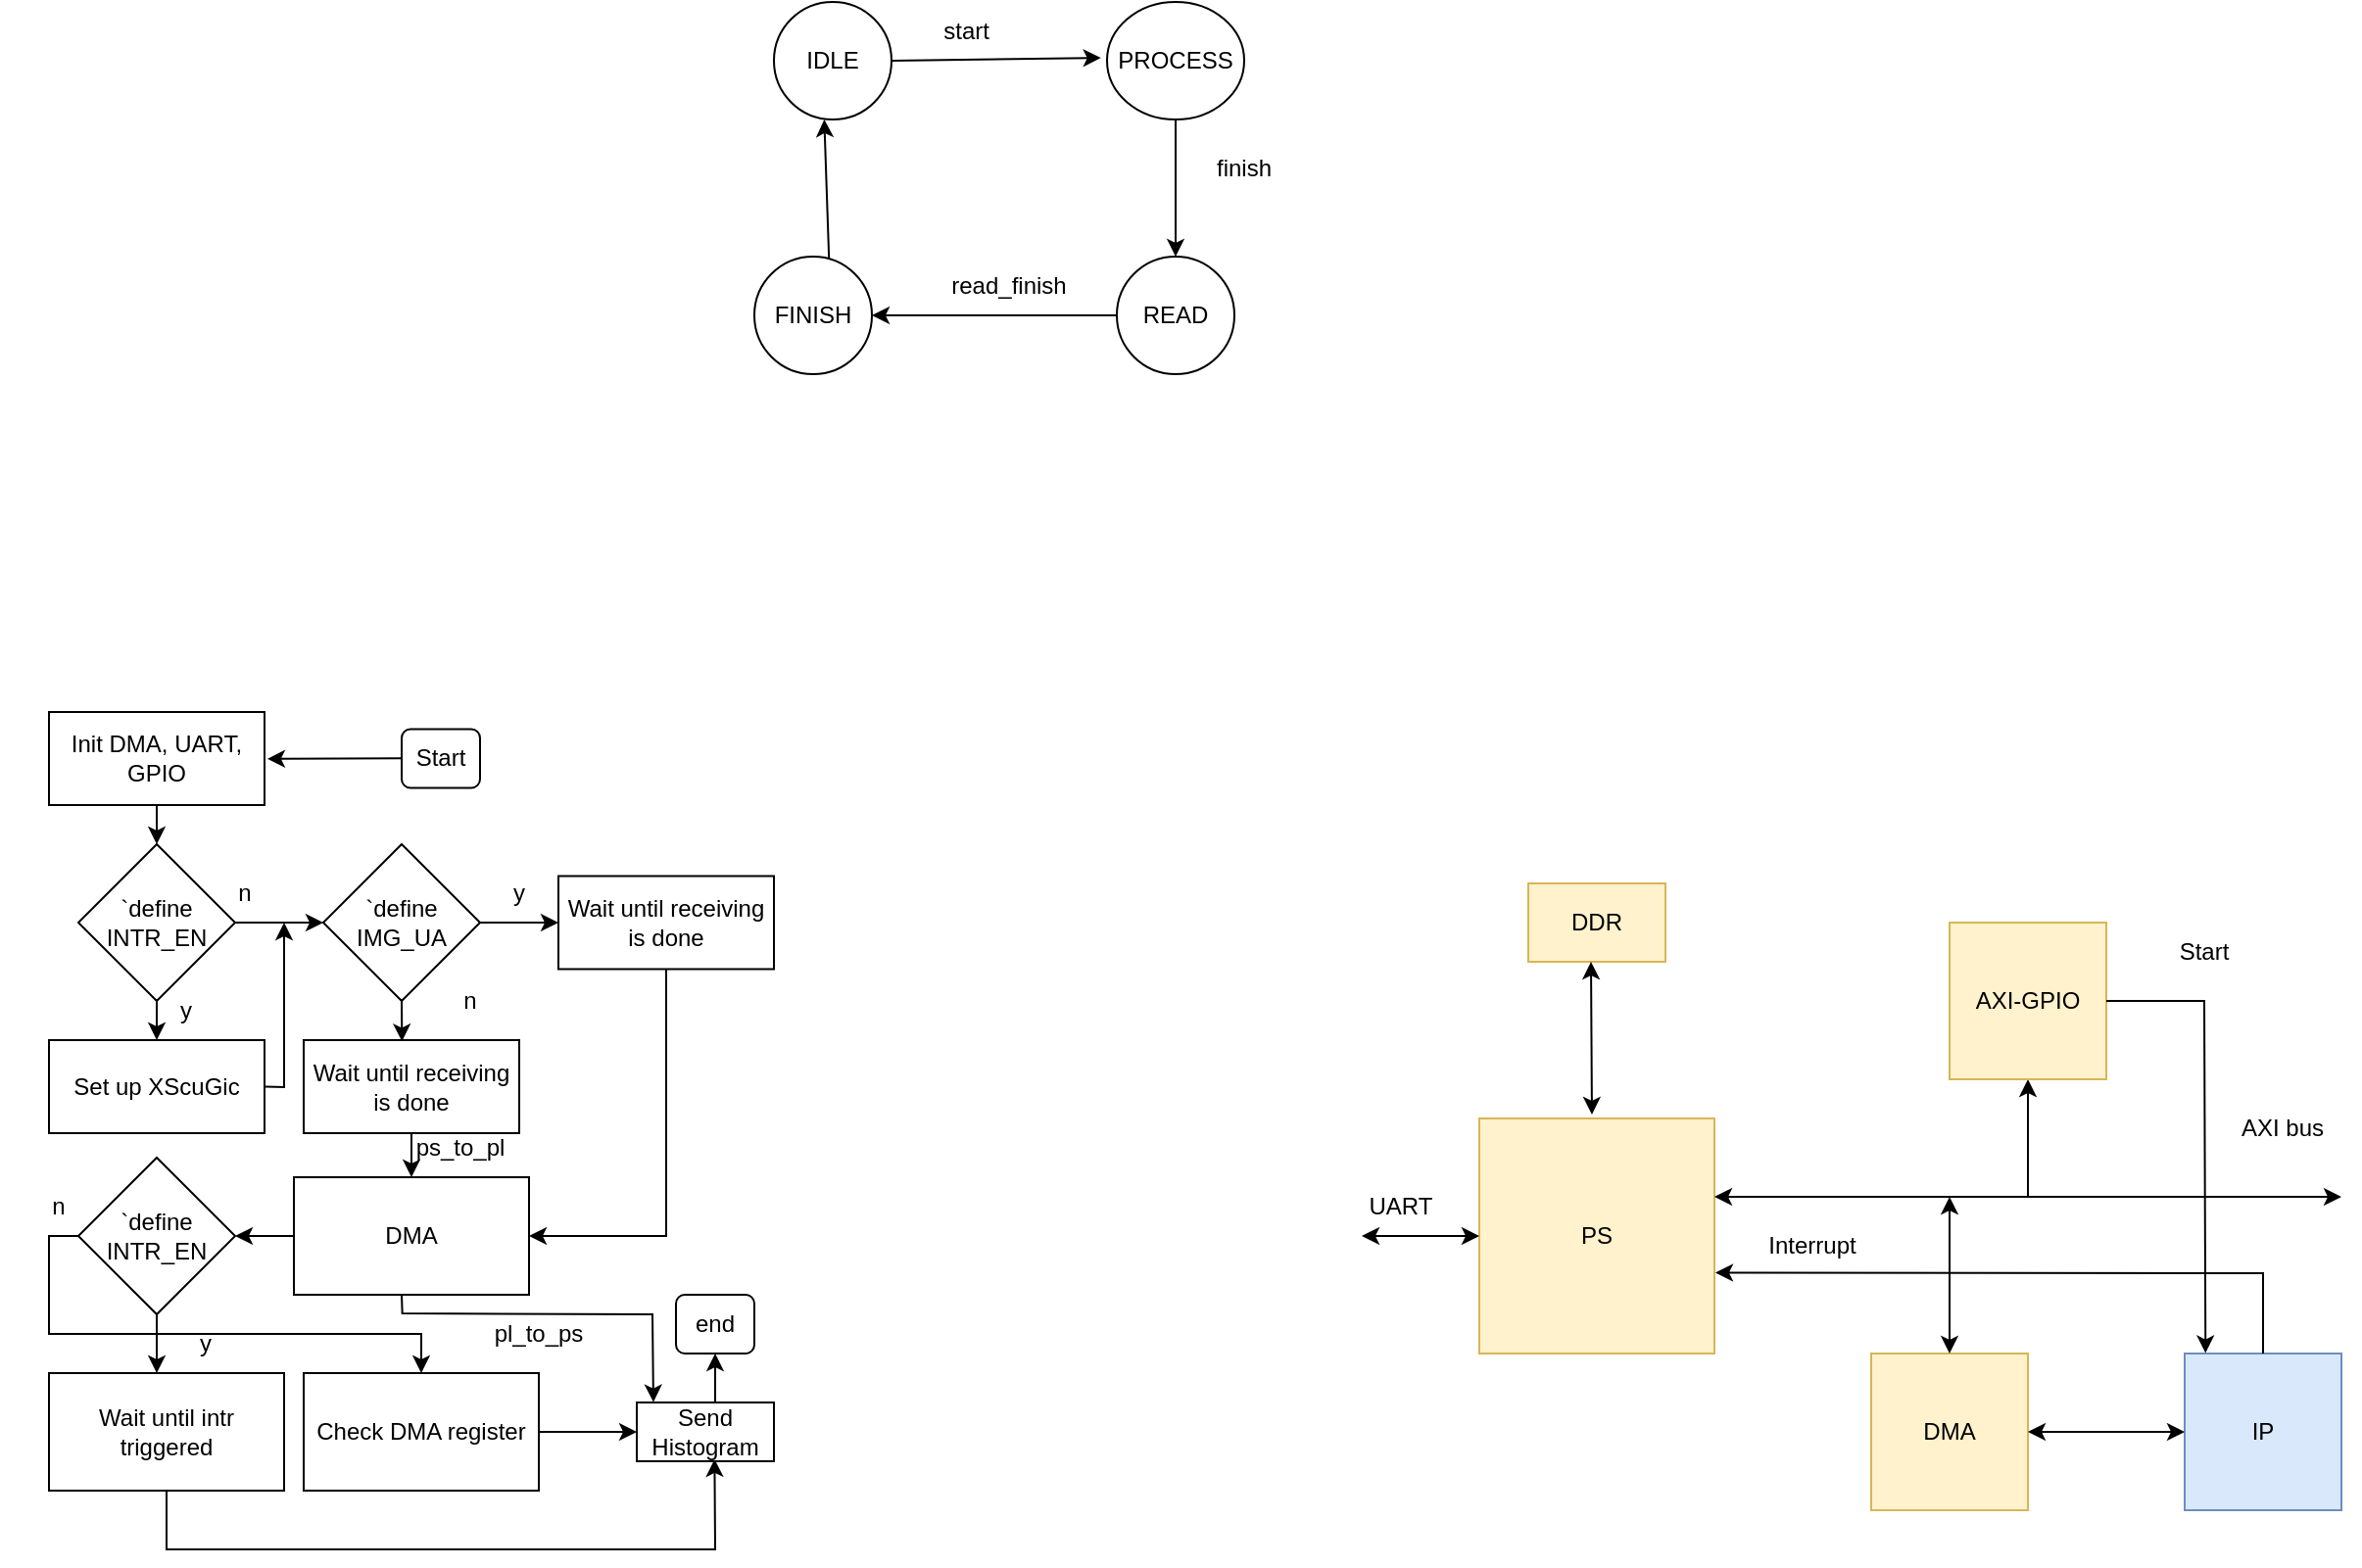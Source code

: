 <mxfile version="26.3.0">
  <diagram name="Page-1" id="wKE_0eOpaiYpltMJoPl3">
    <mxGraphModel dx="1981" dy="1713" grid="1" gridSize="10" guides="1" tooltips="1" connect="1" arrows="1" fold="1" page="1" pageScale="1" pageWidth="850" pageHeight="1100" math="0" shadow="0">
      <root>
        <mxCell id="0" />
        <mxCell id="1" parent="0" />
        <mxCell id="Q8wWB-HcS4peFA1Eoi-V-1" value="PS" style="whiteSpace=wrap;html=1;aspect=fixed;fillColor=#fff2cc;strokeColor=#d6b656;" parent="1" vertex="1">
          <mxGeometry x="320" y="440" width="120" height="120" as="geometry" />
        </mxCell>
        <mxCell id="Q8wWB-HcS4peFA1Eoi-V-2" value="DDR" style="rounded=0;whiteSpace=wrap;html=1;fillColor=#fff2cc;strokeColor=#d6b656;" parent="1" vertex="1">
          <mxGeometry x="345" y="320" width="70" height="40" as="geometry" />
        </mxCell>
        <mxCell id="Q8wWB-HcS4peFA1Eoi-V-4" value="" style="endArrow=classic;startArrow=classic;html=1;rounded=0;exitX=0.479;exitY=-0.017;exitDx=0;exitDy=0;exitPerimeter=0;" parent="1" source="Q8wWB-HcS4peFA1Eoi-V-1" edge="1">
          <mxGeometry width="50" height="50" relative="1" as="geometry">
            <mxPoint x="375" y="420" as="sourcePoint" />
            <mxPoint x="377" y="360" as="targetPoint" />
          </mxGeometry>
        </mxCell>
        <mxCell id="Q8wWB-HcS4peFA1Eoi-V-7" value="" style="endArrow=classic;startArrow=classic;html=1;rounded=0;" parent="1" edge="1">
          <mxGeometry width="50" height="50" relative="1" as="geometry">
            <mxPoint x="440" y="480" as="sourcePoint" />
            <mxPoint x="760" y="480" as="targetPoint" />
          </mxGeometry>
        </mxCell>
        <mxCell id="Q8wWB-HcS4peFA1Eoi-V-9" value="AXI bus" style="text;html=1;align=center;verticalAlign=middle;whiteSpace=wrap;rounded=0;" parent="1" vertex="1">
          <mxGeometry x="700" y="430" width="60" height="30" as="geometry" />
        </mxCell>
        <mxCell id="Q8wWB-HcS4peFA1Eoi-V-10" value="DMA" style="rounded=0;whiteSpace=wrap;html=1;fillColor=#fff2cc;strokeColor=#d6b656;" parent="1" vertex="1">
          <mxGeometry x="520" y="560" width="80" height="80" as="geometry" />
        </mxCell>
        <mxCell id="Q8wWB-HcS4peFA1Eoi-V-11" value="" style="endArrow=classic;startArrow=classic;html=1;rounded=0;exitX=0.5;exitY=0;exitDx=0;exitDy=0;" parent="1" source="Q8wWB-HcS4peFA1Eoi-V-10" edge="1">
          <mxGeometry width="50" height="50" relative="1" as="geometry">
            <mxPoint x="515" y="530" as="sourcePoint" />
            <mxPoint x="560" y="480" as="targetPoint" />
          </mxGeometry>
        </mxCell>
        <mxCell id="Q8wWB-HcS4peFA1Eoi-V-12" value="IP" style="rounded=0;whiteSpace=wrap;html=1;fillColor=#dae8fc;strokeColor=#6c8ebf;" parent="1" vertex="1">
          <mxGeometry x="680" y="560" width="80" height="80" as="geometry" />
        </mxCell>
        <mxCell id="Q8wWB-HcS4peFA1Eoi-V-15" value="" style="endArrow=classic;html=1;rounded=0;exitX=0.5;exitY=0;exitDx=0;exitDy=0;entryX=1.004;entryY=0.656;entryDx=0;entryDy=0;entryPerimeter=0;" parent="1" source="Q8wWB-HcS4peFA1Eoi-V-12" target="Q8wWB-HcS4peFA1Eoi-V-1" edge="1">
          <mxGeometry width="50" height="50" relative="1" as="geometry">
            <mxPoint x="695" y="560" as="sourcePoint" />
            <mxPoint x="745" y="510" as="targetPoint" />
            <Array as="points">
              <mxPoint x="720" y="519" />
            </Array>
          </mxGeometry>
        </mxCell>
        <mxCell id="Q8wWB-HcS4peFA1Eoi-V-16" value="Interrupt" style="text;html=1;align=center;verticalAlign=middle;whiteSpace=wrap;rounded=0;" parent="1" vertex="1">
          <mxGeometry x="460" y="490" width="60" height="30" as="geometry" />
        </mxCell>
        <mxCell id="Q8wWB-HcS4peFA1Eoi-V-17" value="IDLE" style="ellipse;whiteSpace=wrap;html=1;" parent="1" vertex="1">
          <mxGeometry x="-40" y="-130" width="60" height="60" as="geometry" />
        </mxCell>
        <mxCell id="Q8wWB-HcS4peFA1Eoi-V-19" value="PROCESS" style="ellipse;whiteSpace=wrap;html=1;" parent="1" vertex="1">
          <mxGeometry x="130" y="-130" width="70" height="60" as="geometry" />
        </mxCell>
        <mxCell id="Q8wWB-HcS4peFA1Eoi-V-20" value="" style="endArrow=classic;html=1;rounded=0;exitX=1;exitY=0.5;exitDx=0;exitDy=0;entryX=-0.045;entryY=0.475;entryDx=0;entryDy=0;entryPerimeter=0;" parent="1" source="Q8wWB-HcS4peFA1Eoi-V-17" target="Q8wWB-HcS4peFA1Eoi-V-19" edge="1">
          <mxGeometry width="50" height="50" relative="1" as="geometry">
            <mxPoint x="220" y="-30" as="sourcePoint" />
            <mxPoint x="270" y="-80" as="targetPoint" />
          </mxGeometry>
        </mxCell>
        <mxCell id="Q8wWB-HcS4peFA1Eoi-V-21" value="start&amp;nbsp;" style="text;html=1;align=center;verticalAlign=middle;whiteSpace=wrap;rounded=0;" parent="1" vertex="1">
          <mxGeometry x="30" y="-130" width="60" height="30" as="geometry" />
        </mxCell>
        <mxCell id="Q8wWB-HcS4peFA1Eoi-V-22" value="" style="endArrow=classic;html=1;rounded=0;exitX=0.5;exitY=1;exitDx=0;exitDy=0;entryX=0.5;entryY=0;entryDx=0;entryDy=0;" parent="1" source="Q8wWB-HcS4peFA1Eoi-V-19" target="Q8wWB-HcS4peFA1Eoi-V-24" edge="1">
          <mxGeometry width="50" height="50" relative="1" as="geometry">
            <mxPoint x="220" y="-30" as="sourcePoint" />
            <mxPoint x="150" as="targetPoint" />
          </mxGeometry>
        </mxCell>
        <mxCell id="Q8wWB-HcS4peFA1Eoi-V-23" value="finish" style="text;html=1;align=center;verticalAlign=middle;whiteSpace=wrap;rounded=0;" parent="1" vertex="1">
          <mxGeometry x="170" y="-60" width="60" height="30" as="geometry" />
        </mxCell>
        <mxCell id="Q8wWB-HcS4peFA1Eoi-V-24" value="READ" style="ellipse;whiteSpace=wrap;html=1;" parent="1" vertex="1">
          <mxGeometry x="135" width="60" height="60" as="geometry" />
        </mxCell>
        <mxCell id="Q8wWB-HcS4peFA1Eoi-V-25" value="" style="endArrow=classic;html=1;rounded=0;exitX=0;exitY=0.5;exitDx=0;exitDy=0;" parent="1" source="Q8wWB-HcS4peFA1Eoi-V-24" edge="1">
          <mxGeometry width="50" height="50" relative="1" as="geometry">
            <mxPoint x="-20" y="55" as="sourcePoint" />
            <mxPoint x="10" y="30" as="targetPoint" />
          </mxGeometry>
        </mxCell>
        <mxCell id="Q8wWB-HcS4peFA1Eoi-V-26" value="FINISH" style="ellipse;whiteSpace=wrap;html=1;" parent="1" vertex="1">
          <mxGeometry x="-50" width="60" height="60" as="geometry" />
        </mxCell>
        <mxCell id="Q8wWB-HcS4peFA1Eoi-V-27" value="" style="endArrow=classic;html=1;rounded=0;entryX=0.428;entryY=1.045;entryDx=0;entryDy=0;entryPerimeter=0;exitX=0.635;exitY=0.014;exitDx=0;exitDy=0;exitPerimeter=0;" parent="1" source="Q8wWB-HcS4peFA1Eoi-V-26" edge="1">
          <mxGeometry width="50" height="50" relative="1" as="geometry">
            <mxPoint x="-20.64" y="-2.28" as="sourcePoint" />
            <mxPoint x="-14.32" y="-70.0" as="targetPoint" />
          </mxGeometry>
        </mxCell>
        <mxCell id="Q8wWB-HcS4peFA1Eoi-V-28" value="read_finish" style="text;html=1;align=center;verticalAlign=middle;whiteSpace=wrap;rounded=0;" parent="1" vertex="1">
          <mxGeometry x="50" width="60" height="30" as="geometry" />
        </mxCell>
        <mxCell id="thd5ShAFt4ry7R5aGFPg-2" value="" style="endArrow=classic;html=1;rounded=0;" parent="1" edge="1">
          <mxGeometry width="50" height="50" relative="1" as="geometry">
            <mxPoint x="600" y="480" as="sourcePoint" />
            <mxPoint x="600" y="420" as="targetPoint" />
          </mxGeometry>
        </mxCell>
        <mxCell id="thd5ShAFt4ry7R5aGFPg-3" value="AXI-GPIO" style="rounded=0;whiteSpace=wrap;html=1;fillColor=#fff2cc;strokeColor=#d6b656;" parent="1" vertex="1">
          <mxGeometry x="560" y="340" width="80" height="80" as="geometry" />
        </mxCell>
        <mxCell id="thd5ShAFt4ry7R5aGFPg-4" value="" style="endArrow=classic;html=1;rounded=0;exitX=1;exitY=0.5;exitDx=0;exitDy=0;entryX=0.133;entryY=-0.003;entryDx=0;entryDy=0;entryPerimeter=0;" parent="1" source="thd5ShAFt4ry7R5aGFPg-3" target="Q8wWB-HcS4peFA1Eoi-V-12" edge="1">
          <mxGeometry width="50" height="50" relative="1" as="geometry">
            <mxPoint x="670" y="520" as="sourcePoint" />
            <mxPoint x="720" y="470" as="targetPoint" />
            <Array as="points">
              <mxPoint x="690" y="380" />
            </Array>
          </mxGeometry>
        </mxCell>
        <mxCell id="thd5ShAFt4ry7R5aGFPg-6" value="Start" style="text;html=1;align=center;verticalAlign=middle;whiteSpace=wrap;rounded=0;" parent="1" vertex="1">
          <mxGeometry x="660" y="340" width="60" height="30" as="geometry" />
        </mxCell>
        <mxCell id="thd5ShAFt4ry7R5aGFPg-7" value="" style="endArrow=classic;startArrow=classic;html=1;rounded=0;exitX=1;exitY=0.5;exitDx=0;exitDy=0;entryX=0;entryY=0.5;entryDx=0;entryDy=0;" parent="1" source="Q8wWB-HcS4peFA1Eoi-V-10" target="Q8wWB-HcS4peFA1Eoi-V-12" edge="1">
          <mxGeometry width="50" height="50" relative="1" as="geometry">
            <mxPoint x="610" y="610" as="sourcePoint" />
            <mxPoint x="660" y="560" as="targetPoint" />
          </mxGeometry>
        </mxCell>
        <mxCell id="ODTn2nkbEjYHzwyipzWp-3" value="" style="endArrow=classic;startArrow=classic;html=1;rounded=0;entryX=0;entryY=0.5;entryDx=0;entryDy=0;" parent="1" target="Q8wWB-HcS4peFA1Eoi-V-1" edge="1">
          <mxGeometry width="50" height="50" relative="1" as="geometry">
            <mxPoint x="260" y="500" as="sourcePoint" />
            <mxPoint x="310" y="460" as="targetPoint" />
          </mxGeometry>
        </mxCell>
        <mxCell id="ODTn2nkbEjYHzwyipzWp-4" value="UART" style="text;html=1;align=center;verticalAlign=middle;whiteSpace=wrap;rounded=0;" parent="1" vertex="1">
          <mxGeometry x="250" y="470" width="60" height="30" as="geometry" />
        </mxCell>
        <mxCell id="5XUd_xjD0suQy0t0_gB3-1" value="Start" style="rounded=1;whiteSpace=wrap;html=1;" vertex="1" parent="1">
          <mxGeometry x="-230" y="241.25" width="40" height="30" as="geometry" />
        </mxCell>
        <mxCell id="5XUd_xjD0suQy0t0_gB3-2" value="" style="endArrow=classic;html=1;rounded=0;entryX=1.013;entryY=0.564;entryDx=0;entryDy=0;entryPerimeter=0;" edge="1" parent="1">
          <mxGeometry width="50" height="50" relative="1" as="geometry">
            <mxPoint x="-230" y="256.1" as="sourcePoint" />
            <mxPoint x="-298.57" y="256.39" as="targetPoint" />
          </mxGeometry>
        </mxCell>
        <mxCell id="5XUd_xjD0suQy0t0_gB3-4" value="Init DMA, UART, GPIO" style="rounded=0;whiteSpace=wrap;html=1;" vertex="1" parent="1">
          <mxGeometry x="-410" y="232.5" width="110" height="47.5" as="geometry" />
        </mxCell>
        <mxCell id="5XUd_xjD0suQy0t0_gB3-5" value="" style="endArrow=classic;html=1;rounded=0;exitX=0.5;exitY=1;exitDx=0;exitDy=0;" edge="1" parent="1" source="5XUd_xjD0suQy0t0_gB3-4" target="5XUd_xjD0suQy0t0_gB3-6">
          <mxGeometry width="50" height="50" relative="1" as="geometry">
            <mxPoint x="-320" y="300" as="sourcePoint" />
            <mxPoint x="-355" y="330" as="targetPoint" />
          </mxGeometry>
        </mxCell>
        <mxCell id="5XUd_xjD0suQy0t0_gB3-6" value="`define INTR_EN" style="rhombus;whiteSpace=wrap;html=1;" vertex="1" parent="1">
          <mxGeometry x="-395" y="300" width="80" height="80" as="geometry" />
        </mxCell>
        <mxCell id="5XUd_xjD0suQy0t0_gB3-7" value="" style="endArrow=classic;html=1;rounded=0;exitX=0.5;exitY=1;exitDx=0;exitDy=0;" edge="1" parent="1" source="5XUd_xjD0suQy0t0_gB3-6">
          <mxGeometry width="50" height="50" relative="1" as="geometry">
            <mxPoint x="-320" y="370" as="sourcePoint" />
            <mxPoint x="-355" y="400" as="targetPoint" />
          </mxGeometry>
        </mxCell>
        <mxCell id="5XUd_xjD0suQy0t0_gB3-10" value="Set up XScuGic" style="rounded=0;whiteSpace=wrap;html=1;" vertex="1" parent="1">
          <mxGeometry x="-410" y="400" width="110" height="47.5" as="geometry" />
        </mxCell>
        <mxCell id="5XUd_xjD0suQy0t0_gB3-11" value="" style="endArrow=classic;html=1;rounded=0;exitX=1;exitY=0.5;exitDx=0;exitDy=0;" edge="1" parent="1" source="5XUd_xjD0suQy0t0_gB3-6">
          <mxGeometry width="50" height="50" relative="1" as="geometry">
            <mxPoint x="-330" y="370" as="sourcePoint" />
            <mxPoint x="-270" y="340" as="targetPoint" />
          </mxGeometry>
        </mxCell>
        <mxCell id="5XUd_xjD0suQy0t0_gB3-12" value="`define IMG_UA" style="rhombus;whiteSpace=wrap;html=1;" vertex="1" parent="1">
          <mxGeometry x="-270" y="300" width="80" height="80" as="geometry" />
        </mxCell>
        <mxCell id="5XUd_xjD0suQy0t0_gB3-14" value="" style="endArrow=classic;html=1;rounded=0;exitX=1;exitY=0.5;exitDx=0;exitDy=0;" edge="1" parent="1" source="5XUd_xjD0suQy0t0_gB3-10">
          <mxGeometry width="50" height="50" relative="1" as="geometry">
            <mxPoint x="-330" y="420" as="sourcePoint" />
            <mxPoint x="-290" y="340" as="targetPoint" />
            <Array as="points">
              <mxPoint x="-290" y="424" />
            </Array>
          </mxGeometry>
        </mxCell>
        <mxCell id="5XUd_xjD0suQy0t0_gB3-15" value="y" style="text;html=1;align=center;verticalAlign=middle;whiteSpace=wrap;rounded=0;" vertex="1" parent="1">
          <mxGeometry x="-370" y="370" width="60" height="30" as="geometry" />
        </mxCell>
        <mxCell id="5XUd_xjD0suQy0t0_gB3-16" value="n" style="text;html=1;align=center;verticalAlign=middle;whiteSpace=wrap;rounded=0;" vertex="1" parent="1">
          <mxGeometry x="-340" y="310" width="60" height="30" as="geometry" />
        </mxCell>
        <mxCell id="5XUd_xjD0suQy0t0_gB3-17" value="" style="endArrow=classic;html=1;rounded=0;exitX=1;exitY=0.5;exitDx=0;exitDy=0;" edge="1" parent="1" source="5XUd_xjD0suQy0t0_gB3-12">
          <mxGeometry width="50" height="50" relative="1" as="geometry">
            <mxPoint x="-210" y="370" as="sourcePoint" />
            <mxPoint x="-150" y="340" as="targetPoint" />
          </mxGeometry>
        </mxCell>
        <mxCell id="5XUd_xjD0suQy0t0_gB3-19" value="y" style="text;html=1;align=center;verticalAlign=middle;whiteSpace=wrap;rounded=0;" vertex="1" parent="1">
          <mxGeometry x="-200" y="310" width="60" height="30" as="geometry" />
        </mxCell>
        <mxCell id="5XUd_xjD0suQy0t0_gB3-20" value="Wait until receiving is done" style="rounded=0;whiteSpace=wrap;html=1;" vertex="1" parent="1">
          <mxGeometry x="-150" y="316.25" width="110" height="47.5" as="geometry" />
        </mxCell>
        <mxCell id="5XUd_xjD0suQy0t0_gB3-22" value="n" style="text;html=1;align=center;verticalAlign=middle;whiteSpace=wrap;rounded=0;" vertex="1" parent="1">
          <mxGeometry x="-225" y="365" width="60" height="30" as="geometry" />
        </mxCell>
        <mxCell id="5XUd_xjD0suQy0t0_gB3-27" value="DMA" style="rounded=0;whiteSpace=wrap;html=1;" vertex="1" parent="1">
          <mxGeometry x="-285" y="470" width="120" height="60" as="geometry" />
        </mxCell>
        <mxCell id="5XUd_xjD0suQy0t0_gB3-28" value="Wait until receiving is done" style="rounded=0;whiteSpace=wrap;html=1;" vertex="1" parent="1">
          <mxGeometry x="-280" y="400" width="110" height="47.5" as="geometry" />
        </mxCell>
        <mxCell id="5XUd_xjD0suQy0t0_gB3-30" value="" style="endArrow=classic;html=1;rounded=0;exitX=0.5;exitY=1;exitDx=0;exitDy=0;entryX=0.456;entryY=0.014;entryDx=0;entryDy=0;entryPerimeter=0;" edge="1" parent="1" source="5XUd_xjD0suQy0t0_gB3-12" target="5XUd_xjD0suQy0t0_gB3-28">
          <mxGeometry width="50" height="50" relative="1" as="geometry">
            <mxPoint x="-180" y="350" as="sourcePoint" />
            <mxPoint x="-130" y="300" as="targetPoint" />
          </mxGeometry>
        </mxCell>
        <mxCell id="5XUd_xjD0suQy0t0_gB3-32" value="" style="endArrow=classic;html=1;rounded=0;exitX=0.5;exitY=1;exitDx=0;exitDy=0;entryX=0.5;entryY=0;entryDx=0;entryDy=0;" edge="1" parent="1" source="5XUd_xjD0suQy0t0_gB3-28" target="5XUd_xjD0suQy0t0_gB3-27">
          <mxGeometry width="50" height="50" relative="1" as="geometry">
            <mxPoint x="-180" y="420" as="sourcePoint" />
            <mxPoint x="-130" y="370" as="targetPoint" />
          </mxGeometry>
        </mxCell>
        <mxCell id="5XUd_xjD0suQy0t0_gB3-33" value="" style="endArrow=classic;html=1;rounded=0;exitX=0.5;exitY=1;exitDx=0;exitDy=0;entryX=1;entryY=0.5;entryDx=0;entryDy=0;" edge="1" parent="1" source="5XUd_xjD0suQy0t0_gB3-20" target="5XUd_xjD0suQy0t0_gB3-27">
          <mxGeometry width="50" height="50" relative="1" as="geometry">
            <mxPoint x="-180" y="420" as="sourcePoint" />
            <mxPoint x="-130" y="370" as="targetPoint" />
            <Array as="points">
              <mxPoint x="-95" y="500" />
            </Array>
          </mxGeometry>
        </mxCell>
        <mxCell id="5XUd_xjD0suQy0t0_gB3-37" value="`define INTR_EN" style="rhombus;whiteSpace=wrap;html=1;" vertex="1" parent="1">
          <mxGeometry x="-395" y="460" width="80" height="80" as="geometry" />
        </mxCell>
        <mxCell id="5XUd_xjD0suQy0t0_gB3-38" value="" style="endArrow=classic;html=1;rounded=0;exitX=0;exitY=0.5;exitDx=0;exitDy=0;entryX=1;entryY=0.5;entryDx=0;entryDy=0;" edge="1" parent="1" source="5XUd_xjD0suQy0t0_gB3-27" target="5XUd_xjD0suQy0t0_gB3-37">
          <mxGeometry width="50" height="50" relative="1" as="geometry">
            <mxPoint x="-180" y="500" as="sourcePoint" />
            <mxPoint x="-130" y="450" as="targetPoint" />
          </mxGeometry>
        </mxCell>
        <mxCell id="5XUd_xjD0suQy0t0_gB3-39" value="" style="endArrow=classic;html=1;rounded=0;exitX=0.5;exitY=1;exitDx=0;exitDy=0;" edge="1" parent="1" source="5XUd_xjD0suQy0t0_gB3-37">
          <mxGeometry width="50" height="50" relative="1" as="geometry">
            <mxPoint x="-250" y="530" as="sourcePoint" />
            <mxPoint x="-355" y="570" as="targetPoint" />
          </mxGeometry>
        </mxCell>
        <mxCell id="5XUd_xjD0suQy0t0_gB3-40" value="y" style="text;html=1;align=center;verticalAlign=middle;whiteSpace=wrap;rounded=0;" vertex="1" parent="1">
          <mxGeometry x="-360" y="540" width="60" height="30" as="geometry" />
        </mxCell>
        <mxCell id="5XUd_xjD0suQy0t0_gB3-42" value="Wait until intr triggered" style="rounded=0;whiteSpace=wrap;html=1;" vertex="1" parent="1">
          <mxGeometry x="-410" y="570" width="120" height="60" as="geometry" />
        </mxCell>
        <mxCell id="5XUd_xjD0suQy0t0_gB3-43" value="" style="endArrow=classic;html=1;rounded=0;exitX=0;exitY=0.5;exitDx=0;exitDy=0;entryX=0.5;entryY=0;entryDx=0;entryDy=0;" edge="1" parent="1" source="5XUd_xjD0suQy0t0_gB3-37" target="5XUd_xjD0suQy0t0_gB3-46">
          <mxGeometry width="50" height="50" relative="1" as="geometry">
            <mxPoint x="-250" y="600" as="sourcePoint" />
            <mxPoint x="-240" y="570" as="targetPoint" />
            <Array as="points">
              <mxPoint x="-410" y="500" />
              <mxPoint x="-410" y="550" />
              <mxPoint x="-220" y="550" />
            </Array>
          </mxGeometry>
        </mxCell>
        <mxCell id="5XUd_xjD0suQy0t0_gB3-45" value="n" style="text;html=1;align=center;verticalAlign=middle;whiteSpace=wrap;rounded=0;" vertex="1" parent="1">
          <mxGeometry x="-435" y="470" width="60" height="30" as="geometry" />
        </mxCell>
        <mxCell id="5XUd_xjD0suQy0t0_gB3-46" value="Check DMA register" style="rounded=0;whiteSpace=wrap;html=1;" vertex="1" parent="1">
          <mxGeometry x="-280" y="570" width="120" height="60" as="geometry" />
        </mxCell>
        <mxCell id="5XUd_xjD0suQy0t0_gB3-50" value="" style="endArrow=classic;html=1;rounded=0;exitX=0.5;exitY=1;exitDx=0;exitDy=0;entryX=0.567;entryY=0.965;entryDx=0;entryDy=0;entryPerimeter=0;" edge="1" parent="1" source="5XUd_xjD0suQy0t0_gB3-42">
          <mxGeometry width="50" height="50" relative="1" as="geometry">
            <mxPoint x="-200" y="540" as="sourcePoint" />
            <mxPoint x="-70.31" y="613.95" as="targetPoint" />
            <Array as="points">
              <mxPoint x="-350" y="660" />
              <mxPoint x="-70" y="660" />
            </Array>
          </mxGeometry>
        </mxCell>
        <mxCell id="5XUd_xjD0suQy0t0_gB3-52" value="" style="endArrow=classic;html=1;rounded=0;exitX=0.539;exitY=1.008;exitDx=0;exitDy=0;exitPerimeter=0;entryX=0.121;entryY=-0.006;entryDx=0;entryDy=0;entryPerimeter=0;" edge="1" parent="1">
          <mxGeometry width="50" height="50" relative="1" as="geometry">
            <mxPoint x="-230.0" y="530" as="sourcePoint" />
            <mxPoint x="-101.53" y="584.82" as="targetPoint" />
            <Array as="points">
              <mxPoint x="-229.68" y="539.52" />
              <mxPoint x="-102" y="540" />
            </Array>
          </mxGeometry>
        </mxCell>
        <mxCell id="5XUd_xjD0suQy0t0_gB3-53" value="pl_to_ps" style="text;html=1;align=center;verticalAlign=middle;whiteSpace=wrap;rounded=0;" vertex="1" parent="1">
          <mxGeometry x="-190" y="535" width="60" height="30" as="geometry" />
        </mxCell>
        <mxCell id="5XUd_xjD0suQy0t0_gB3-55" value="ps_to_pl" style="text;html=1;align=center;verticalAlign=middle;whiteSpace=wrap;rounded=0;" vertex="1" parent="1">
          <mxGeometry x="-230" y="440" width="60" height="30" as="geometry" />
        </mxCell>
        <mxCell id="5XUd_xjD0suQy0t0_gB3-58" value="" style="endArrow=classic;html=1;rounded=0;exitX=1;exitY=0.5;exitDx=0;exitDy=0;entryX=0;entryY=0.5;entryDx=0;entryDy=0;" edge="1" parent="1" source="5XUd_xjD0suQy0t0_gB3-46">
          <mxGeometry width="50" height="50" relative="1" as="geometry">
            <mxPoint x="-120" y="590" as="sourcePoint" />
            <mxPoint x="-110" y="600.0" as="targetPoint" />
          </mxGeometry>
        </mxCell>
        <mxCell id="5XUd_xjD0suQy0t0_gB3-59" value="" style="endArrow=classic;html=1;rounded=0;" edge="1" parent="1">
          <mxGeometry width="50" height="50" relative="1" as="geometry">
            <mxPoint x="-70" y="585" as="sourcePoint" />
            <mxPoint x="-70" y="560" as="targetPoint" />
          </mxGeometry>
        </mxCell>
        <mxCell id="5XUd_xjD0suQy0t0_gB3-60" value="Send Histogram" style="rounded=0;whiteSpace=wrap;html=1;" vertex="1" parent="1">
          <mxGeometry x="-110" y="585" width="70" height="30" as="geometry" />
        </mxCell>
        <mxCell id="5XUd_xjD0suQy0t0_gB3-61" value="end" style="rounded=1;whiteSpace=wrap;html=1;" vertex="1" parent="1">
          <mxGeometry x="-90" y="530" width="40" height="30" as="geometry" />
        </mxCell>
      </root>
    </mxGraphModel>
  </diagram>
</mxfile>

